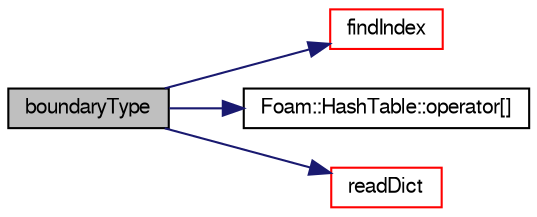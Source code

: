 digraph "boundaryType"
{
  bgcolor="transparent";
  edge [fontname="FreeSans",fontsize="10",labelfontname="FreeSans",labelfontsize="10"];
  node [fontname="FreeSans",fontsize="10",shape=record];
  rankdir="LR";
  Node1849 [label="boundaryType",height=0.2,width=0.4,color="black", fillcolor="grey75", style="filled", fontcolor="black"];
  Node1849 -> Node1850 [color="midnightblue",fontsize="10",style="solid",fontname="FreeSans"];
  Node1850 [label="findIndex",height=0.2,width=0.4,color="red",URL="$a21338.html#a2b862826c1fbd43e2bf4cbfec9441616",tooltip="Return index corresponding to patch &#39;name&#39;. "];
  Node1849 -> Node2153 [color="midnightblue",fontsize="10",style="solid",fontname="FreeSans"];
  Node2153 [label="Foam::HashTable::operator[]",height=0.2,width=0.4,color="black",URL="$a25702.html#a0f391005bd88b6a50dd7eb25e2aa15a1",tooltip="Find and return a hashedEntry. "];
  Node1849 -> Node2154 [color="midnightblue",fontsize="10",style="solid",fontname="FreeSans"];
  Node2154 [label="readDict",height=0.2,width=0.4,color="red",URL="$a21338.html#ac54ace7467d79653dee278077fb187b6",tooltip="Read constant/boundaryRegion. "];
}
